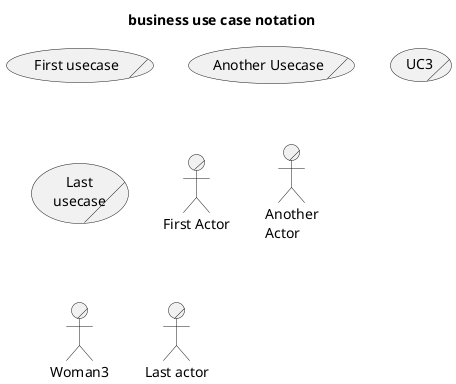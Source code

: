 @startuml
title business use case notation

(First usecase)/
(Another Usecase)/ as (UC2)
usecase/ UC3
usecase/ (Last\nusecase) as UC4

:First Actor:/
:Another\nActor:/ as a2
actor/ Woman3
actor/ :Last actor: as Person1

@enduml